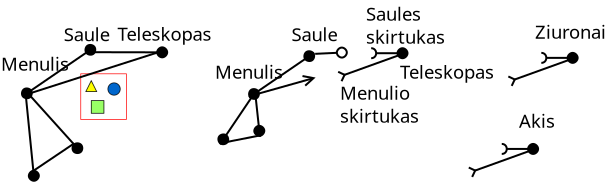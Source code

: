 <?xml version="1.0" encoding="UTF-8"?>
<dia:diagram xmlns:dia="http://www.lysator.liu.se/~alla/dia/">
  <dia:layer name="Background" visible="true" connectable="false"/>
  <dia:layer name="Background" visible="true" connectable="false"/>
  <dia:layer name="Background" visible="true" connectable="false"/>
  <dia:layer name="Background" visible="true" connectable="false"/>
  <dia:layer name="Background" visible="true" connectable="false"/>
  <dia:layer name="Background" visible="true" connectable="true" active="true">
    <dia:group>
      <dia:attribute name="meta">
        <dia:composite type="dict"/>
      </dia:attribute>
      <dia:attribute name="matrix"/>
      <dia:object type="Standard - Image" version="0" id="O0">
        <dia:attribute name="obj_pos">
          <dia:point val="5.97,5.485"/>
        </dia:attribute>
        <dia:attribute name="obj_bb">
          <dia:rectangle val="5.97,5.485;8.287,7.802"/>
        </dia:attribute>
        <dia:attribute name="elem_corner">
          <dia:point val="5.97,5.485"/>
        </dia:attribute>
        <dia:attribute name="elem_width">
          <dia:real val="2.317"/>
        </dia:attribute>
        <dia:attribute name="elem_height">
          <dia:real val="2.317"/>
        </dia:attribute>
        <dia:attribute name="draw_border">
          <dia:boolean val="false"/>
        </dia:attribute>
        <dia:attribute name="keep_aspect">
          <dia:boolean val="true"/>
        </dia:attribute>
        <dia:attribute name="file">
          <dia:string>#./././././scissors-open.png#</dia:string>
        </dia:attribute>
      </dia:object>
      <dia:object type="Standard - Line" version="0" id="O1">
        <dia:attribute name="obj_pos">
          <dia:point val="3.087,6.621"/>
        </dia:attribute>
        <dia:attribute name="obj_bb">
          <dia:rectangle val="3.017,4.039;6.744,6.744"/>
        </dia:attribute>
        <dia:attribute name="conn_endpoints">
          <dia:point val="3.087,6.621"/>
          <dia:point val="6.427,4.332"/>
        </dia:attribute>
        <dia:attribute name="numcp">
          <dia:int val="1"/>
        </dia:attribute>
        <dia:attribute name="start_arrow">
          <dia:enum val="8"/>
        </dia:attribute>
        <dia:attribute name="start_arrow_length">
          <dia:real val="0.5"/>
        </dia:attribute>
        <dia:attribute name="start_arrow_width">
          <dia:real val="0.5"/>
        </dia:attribute>
        <dia:attribute name="end_arrow">
          <dia:enum val="8"/>
        </dia:attribute>
        <dia:attribute name="end_arrow_length">
          <dia:real val="0.5"/>
        </dia:attribute>
        <dia:attribute name="end_arrow_width">
          <dia:real val="0.5"/>
        </dia:attribute>
        <dia:attribute name="absolute_end_gap">
          <dia:real val="-0.3"/>
        </dia:attribute>
      </dia:object>
      <dia:object type="Standard - Line" version="0" id="O2">
        <dia:attribute name="obj_pos">
          <dia:point val="3.361,6.492"/>
        </dia:attribute>
        <dia:attribute name="obj_bb">
          <dia:rectangle val="3.291,6.422;6.058,9.479"/>
        </dia:attribute>
        <dia:attribute name="conn_endpoints">
          <dia:point val="3.361,6.492"/>
          <dia:point val="5.787,9.185"/>
        </dia:attribute>
        <dia:attribute name="numcp">
          <dia:int val="1"/>
        </dia:attribute>
        <dia:attribute name="end_arrow">
          <dia:enum val="8"/>
        </dia:attribute>
        <dia:attribute name="end_arrow_length">
          <dia:real val="0.5"/>
        </dia:attribute>
        <dia:attribute name="end_arrow_width">
          <dia:real val="0.5"/>
        </dia:attribute>
        <dia:attribute name="absolute_end_gap">
          <dia:real val="-0.3"/>
        </dia:attribute>
      </dia:object>
      <dia:object type="Standard - Text" version="1" id="O3">
        <dia:attribute name="obj_pos">
          <dia:point val="5.137,3.871"/>
        </dia:attribute>
        <dia:attribute name="obj_bb">
          <dia:rectangle val="5.137,3.013;7.694,4.091"/>
        </dia:attribute>
        <dia:attribute name="text">
          <dia:composite type="text">
            <dia:attribute name="string">
              <dia:string>#Saule#</dia:string>
            </dia:attribute>
            <dia:attribute name="font">
              <dia:font family="sans" style="0" name="Helvetica"/>
            </dia:attribute>
            <dia:attribute name="height">
              <dia:real val="1.153"/>
            </dia:attribute>
            <dia:attribute name="pos">
              <dia:point val="5.137,3.871"/>
            </dia:attribute>
            <dia:attribute name="color">
              <dia:color val="#000000ff"/>
            </dia:attribute>
            <dia:attribute name="alignment">
              <dia:enum val="0"/>
            </dia:attribute>
          </dia:composite>
        </dia:attribute>
        <dia:attribute name="valign">
          <dia:enum val="3"/>
        </dia:attribute>
      </dia:object>
      <dia:object type="Standard - Text" version="1" id="O4">
        <dia:attribute name="obj_pos">
          <dia:point val="2,5.35"/>
        </dia:attribute>
        <dia:attribute name="obj_bb">
          <dia:rectangle val="2,4.492;5.522,5.57"/>
        </dia:attribute>
        <dia:attribute name="text">
          <dia:composite type="text">
            <dia:attribute name="string">
              <dia:string>#Menulis#</dia:string>
            </dia:attribute>
            <dia:attribute name="font">
              <dia:font family="sans" style="0" name="Helvetica"/>
            </dia:attribute>
            <dia:attribute name="height">
              <dia:real val="1.153"/>
            </dia:attribute>
            <dia:attribute name="pos">
              <dia:point val="2,5.35"/>
            </dia:attribute>
            <dia:attribute name="color">
              <dia:color val="#000000ff"/>
            </dia:attribute>
            <dia:attribute name="alignment">
              <dia:enum val="0"/>
            </dia:attribute>
          </dia:composite>
        </dia:attribute>
        <dia:attribute name="valign">
          <dia:enum val="3"/>
        </dia:attribute>
      </dia:object>
      <dia:object type="Standard - Line" version="0" id="O5">
        <dia:attribute name="obj_pos">
          <dia:point val="3.237,6.554"/>
        </dia:attribute>
        <dia:attribute name="obj_bb">
          <dia:rectangle val="3.182,6.499;3.961,10.921"/>
        </dia:attribute>
        <dia:attribute name="conn_endpoints">
          <dia:point val="3.237,6.554"/>
          <dia:point val="3.637,10.552"/>
        </dia:attribute>
        <dia:attribute name="numcp">
          <dia:int val="1"/>
        </dia:attribute>
        <dia:attribute name="end_arrow">
          <dia:enum val="8"/>
        </dia:attribute>
        <dia:attribute name="end_arrow_length">
          <dia:real val="0.5"/>
        </dia:attribute>
        <dia:attribute name="end_arrow_width">
          <dia:real val="0.5"/>
        </dia:attribute>
        <dia:attribute name="absolute_end_gap">
          <dia:real val="-0.3"/>
        </dia:attribute>
      </dia:object>
      <dia:object type="Standard - Line" version="0" id="O6">
        <dia:attribute name="obj_pos">
          <dia:point val="6.46,4.422"/>
        </dia:attribute>
        <dia:attribute name="obj_bb">
          <dia:rectangle val="6.41,4.108;10.38,4.749"/>
        </dia:attribute>
        <dia:attribute name="conn_endpoints">
          <dia:point val="6.46,4.422"/>
          <dia:point val="10.009,4.429"/>
        </dia:attribute>
        <dia:attribute name="numcp">
          <dia:int val="1"/>
        </dia:attribute>
        <dia:attribute name="end_arrow">
          <dia:enum val="8"/>
        </dia:attribute>
        <dia:attribute name="end_arrow_length">
          <dia:real val="0.5"/>
        </dia:attribute>
        <dia:attribute name="end_arrow_width">
          <dia:real val="0.5"/>
        </dia:attribute>
        <dia:attribute name="absolute_end_gap">
          <dia:real val="-0.3"/>
        </dia:attribute>
      </dia:object>
      <dia:object type="Standard - Line" version="0" id="O7">
        <dia:attribute name="obj_pos">
          <dia:point val="5.653,8.985"/>
        </dia:attribute>
        <dia:attribute name="obj_bb">
          <dia:rectangle val="3.402,8.916;5.723,10.522"/>
        </dia:attribute>
        <dia:attribute name="conn_endpoints">
          <dia:point val="5.653,8.985"/>
          <dia:point val="3.72,10.285"/>
        </dia:attribute>
        <dia:attribute name="numcp">
          <dia:int val="1"/>
        </dia:attribute>
        <dia:attribute name="absolute_end_gap">
          <dia:real val="-0.3"/>
        </dia:attribute>
      </dia:object>
      <dia:object type="Standard - Line" version="0" id="O8">
        <dia:attribute name="obj_pos">
          <dia:point val="3.42,6.487"/>
        </dia:attribute>
        <dia:attribute name="obj_bb">
          <dia:rectangle val="3.357,4.333;10.019,6.55"/>
        </dia:attribute>
        <dia:attribute name="conn_endpoints">
          <dia:point val="3.42,6.487"/>
          <dia:point val="9.67,4.487"/>
        </dia:attribute>
        <dia:attribute name="numcp">
          <dia:int val="1"/>
        </dia:attribute>
        <dia:attribute name="absolute_end_gap">
          <dia:real val="-0.3"/>
        </dia:attribute>
      </dia:object>
      <dia:object type="Standard - Text" version="1" id="O9">
        <dia:attribute name="obj_pos">
          <dia:point val="7.82,3.852"/>
        </dia:attribute>
        <dia:attribute name="obj_bb">
          <dia:rectangle val="7.82,2.994;12.793,4.072"/>
        </dia:attribute>
        <dia:attribute name="text">
          <dia:composite type="text">
            <dia:attribute name="string">
              <dia:string>#Teleskopas#</dia:string>
            </dia:attribute>
            <dia:attribute name="font">
              <dia:font family="sans" style="0" name="Helvetica"/>
            </dia:attribute>
            <dia:attribute name="height">
              <dia:real val="1.153"/>
            </dia:attribute>
            <dia:attribute name="pos">
              <dia:point val="7.82,3.852"/>
            </dia:attribute>
            <dia:attribute name="color">
              <dia:color val="#000000ff"/>
            </dia:attribute>
            <dia:attribute name="alignment">
              <dia:enum val="0"/>
            </dia:attribute>
          </dia:composite>
        </dia:attribute>
        <dia:attribute name="valign">
          <dia:enum val="3"/>
        </dia:attribute>
      </dia:object>
    </dia:group>
    <dia:group>
      <dia:attribute name="meta">
        <dia:composite type="dict"/>
      </dia:attribute>
      <dia:attribute name="matrix"/>
      <dia:object type="Standard - Text" version="1" id="O10">
        <dia:attribute name="obj_pos">
          <dia:point val="16.527,3.87"/>
        </dia:attribute>
        <dia:attribute name="obj_bb">
          <dia:rectangle val="16.527,3.013;19.084,4.09"/>
        </dia:attribute>
        <dia:attribute name="text">
          <dia:composite type="text">
            <dia:attribute name="string">
              <dia:string>#Saule#</dia:string>
            </dia:attribute>
            <dia:attribute name="font">
              <dia:font family="sans" style="0" name="Helvetica"/>
            </dia:attribute>
            <dia:attribute name="height">
              <dia:real val="1.153"/>
            </dia:attribute>
            <dia:attribute name="pos">
              <dia:point val="16.527,3.87"/>
            </dia:attribute>
            <dia:attribute name="color">
              <dia:color val="#000000ff"/>
            </dia:attribute>
            <dia:attribute name="alignment">
              <dia:enum val="0"/>
            </dia:attribute>
          </dia:composite>
        </dia:attribute>
        <dia:attribute name="valign">
          <dia:enum val="3"/>
        </dia:attribute>
      </dia:object>
      <dia:object type="Standard - Line" version="0" id="O11">
        <dia:attribute name="obj_pos">
          <dia:point val="14.443,6.653"/>
        </dia:attribute>
        <dia:attribute name="obj_bb">
          <dia:rectangle val="14.374,4.355;17.689,6.777"/>
        </dia:attribute>
        <dia:attribute name="conn_endpoints">
          <dia:point val="14.443,6.653"/>
          <dia:point val="17.784,4.365"/>
        </dia:attribute>
        <dia:attribute name="numcp">
          <dia:int val="1"/>
        </dia:attribute>
        <dia:attribute name="line_caps">
          <dia:enum val="2"/>
        </dia:attribute>
        <dia:attribute name="start_arrow">
          <dia:enum val="8"/>
        </dia:attribute>
        <dia:attribute name="start_arrow_length">
          <dia:real val="0.5"/>
        </dia:attribute>
        <dia:attribute name="start_arrow_width">
          <dia:real val="0.5"/>
        </dia:attribute>
        <dia:attribute name="end_arrow">
          <dia:enum val="8"/>
        </dia:attribute>
        <dia:attribute name="end_arrow_length">
          <dia:real val="0.5"/>
        </dia:attribute>
        <dia:attribute name="end_arrow_width">
          <dia:real val="0.5"/>
        </dia:attribute>
        <dia:attribute name="absolute_end_gap">
          <dia:real val="0.2"/>
        </dia:attribute>
      </dia:object>
      <dia:object type="Standard - Line" version="0" id="O12">
        <dia:attribute name="obj_pos">
          <dia:point val="14.718,6.525"/>
        </dia:attribute>
        <dia:attribute name="obj_bb">
          <dia:rectangle val="14.596,6.47;15.233,8.673"/>
        </dia:attribute>
        <dia:attribute name="conn_endpoints">
          <dia:point val="14.718,6.525"/>
          <dia:point val="14.963,8.802"/>
        </dia:attribute>
        <dia:attribute name="numcp">
          <dia:int val="1"/>
        </dia:attribute>
        <dia:attribute name="line_caps">
          <dia:enum val="2"/>
        </dia:attribute>
        <dia:attribute name="end_arrow">
          <dia:enum val="8"/>
        </dia:attribute>
        <dia:attribute name="end_arrow_length">
          <dia:real val="0.5"/>
        </dia:attribute>
        <dia:attribute name="end_arrow_width">
          <dia:real val="0.5"/>
        </dia:attribute>
        <dia:attribute name="absolute_end_gap">
          <dia:real val="0.2"/>
        </dia:attribute>
      </dia:object>
      <dia:object type="Standard - Text" version="1" id="O13">
        <dia:attribute name="obj_pos">
          <dia:point val="12.7,5.75"/>
        </dia:attribute>
        <dia:attribute name="obj_bb">
          <dia:rectangle val="12.7,4.893;16.223,5.97"/>
        </dia:attribute>
        <dia:attribute name="text">
          <dia:composite type="text">
            <dia:attribute name="string">
              <dia:string>#Menulis#</dia:string>
            </dia:attribute>
            <dia:attribute name="font">
              <dia:font family="sans" style="0" name="Helvetica"/>
            </dia:attribute>
            <dia:attribute name="height">
              <dia:real val="1.153"/>
            </dia:attribute>
            <dia:attribute name="pos">
              <dia:point val="12.7,5.75"/>
            </dia:attribute>
            <dia:attribute name="color">
              <dia:color val="#000000ff"/>
            </dia:attribute>
            <dia:attribute name="alignment">
              <dia:enum val="0"/>
            </dia:attribute>
          </dia:composite>
        </dia:attribute>
        <dia:attribute name="valign">
          <dia:enum val="3"/>
        </dia:attribute>
      </dia:object>
      <dia:object type="Standard - Line" version="0" id="O14">
        <dia:attribute name="obj_pos">
          <dia:point val="14.593,6.587"/>
        </dia:attribute>
        <dia:attribute name="obj_bb">
          <dia:rectangle val="12.848,6.517;14.663,9.055"/>
        </dia:attribute>
        <dia:attribute name="conn_endpoints">
          <dia:point val="14.593,6.587"/>
          <dia:point val="12.863,9.152"/>
        </dia:attribute>
        <dia:attribute name="numcp">
          <dia:int val="1"/>
        </dia:attribute>
        <dia:attribute name="line_caps">
          <dia:enum val="2"/>
        </dia:attribute>
        <dia:attribute name="end_arrow">
          <dia:enum val="8"/>
        </dia:attribute>
        <dia:attribute name="end_arrow_length">
          <dia:real val="0.5"/>
        </dia:attribute>
        <dia:attribute name="end_arrow_width">
          <dia:real val="0.5"/>
        </dia:attribute>
        <dia:attribute name="absolute_end_gap">
          <dia:real val="0.2"/>
        </dia:attribute>
      </dia:object>
      <dia:object type="Standard - Line" version="0" id="O15">
        <dia:attribute name="obj_pos">
          <dia:point val="14.946,8.585"/>
        </dia:attribute>
        <dia:attribute name="obj_bb">
          <dia:rectangle val="13.217,8.526;15.005,8.972"/>
        </dia:attribute>
        <dia:attribute name="conn_endpoints">
          <dia:point val="14.946,8.585"/>
          <dia:point val="13.079,8.952"/>
        </dia:attribute>
        <dia:attribute name="numcp">
          <dia:int val="1"/>
        </dia:attribute>
        <dia:attribute name="line_caps">
          <dia:enum val="2"/>
        </dia:attribute>
        <dia:attribute name="absolute_end_gap">
          <dia:real val="0.2"/>
        </dia:attribute>
      </dia:object>
      <dia:object type="Standard - Line" version="0" id="O16">
        <dia:attribute name="obj_pos">
          <dia:point val="14.777,6.52"/>
        </dia:attribute>
        <dia:attribute name="obj_bb">
          <dia:rectangle val="14.715,5.55;17.793,6.582"/>
        </dia:attribute>
        <dia:attribute name="conn_endpoints">
          <dia:point val="14.777,6.52"/>
          <dia:point val="17.924,5.635"/>
        </dia:attribute>
        <dia:attribute name="numcp">
          <dia:int val="1"/>
        </dia:attribute>
        <dia:attribute name="line_caps">
          <dia:enum val="2"/>
        </dia:attribute>
        <dia:attribute name="end_arrow">
          <dia:enum val="1"/>
        </dia:attribute>
        <dia:attribute name="end_arrow_length">
          <dia:real val="0.5"/>
        </dia:attribute>
        <dia:attribute name="end_arrow_width">
          <dia:real val="0.5"/>
        </dia:attribute>
        <dia:attribute name="absolute_end_gap">
          <dia:real val="0.2"/>
        </dia:attribute>
      </dia:object>
      <dia:object type="Standard - Line" version="0" id="O17">
        <dia:attribute name="obj_pos">
          <dia:point val="17.757,4.502"/>
        </dia:attribute>
        <dia:attribute name="obj_bb">
          <dia:rectangle val="17.705,4.121;19.393,4.762"/>
        </dia:attribute>
        <dia:attribute name="conn_endpoints">
          <dia:point val="17.757,4.502"/>
          <dia:point val="19.541,4.418"/>
        </dia:attribute>
        <dia:attribute name="numcp">
          <dia:int val="1"/>
        </dia:attribute>
        <dia:attribute name="line_caps">
          <dia:enum val="2"/>
        </dia:attribute>
        <dia:attribute name="end_arrow">
          <dia:enum val="9"/>
        </dia:attribute>
        <dia:attribute name="end_arrow_length">
          <dia:real val="0.5"/>
        </dia:attribute>
        <dia:attribute name="end_arrow_width">
          <dia:real val="0.5"/>
        </dia:attribute>
        <dia:attribute name="absolute_end_gap">
          <dia:real val="0.2"/>
        </dia:attribute>
      </dia:object>
    </dia:group>
    <dia:group>
      <dia:attribute name="meta">
        <dia:composite type="dict"/>
      </dia:attribute>
      <dia:attribute name="matrix"/>
      <dia:object type="Standard - Text" version="1" id="O18">
        <dia:attribute name="obj_pos">
          <dia:point val="21.95,5.75"/>
        </dia:attribute>
        <dia:attribute name="obj_bb">
          <dia:rectangle val="21.95,4.893;26.922,5.97"/>
        </dia:attribute>
        <dia:attribute name="text">
          <dia:composite type="text">
            <dia:attribute name="string">
              <dia:string>#Teleskopas#</dia:string>
            </dia:attribute>
            <dia:attribute name="font">
              <dia:font family="sans" style="0" name="Helvetica"/>
            </dia:attribute>
            <dia:attribute name="height">
              <dia:real val="1.153"/>
            </dia:attribute>
            <dia:attribute name="pos">
              <dia:point val="21.95,5.75"/>
            </dia:attribute>
            <dia:attribute name="color">
              <dia:color val="#000000ff"/>
            </dia:attribute>
            <dia:attribute name="alignment">
              <dia:enum val="0"/>
            </dia:attribute>
          </dia:composite>
        </dia:attribute>
        <dia:attribute name="valign">
          <dia:enum val="3"/>
        </dia:attribute>
      </dia:object>
      <dia:object type="Standard - Text" version="1" id="O19">
        <dia:attribute name="obj_pos">
          <dia:point val="20.25,2.85"/>
        </dia:attribute>
        <dia:attribute name="obj_bb">
          <dia:rectangle val="20.25,1.992;24.41,4.223"/>
        </dia:attribute>
        <dia:attribute name="text">
          <dia:composite type="text">
            <dia:attribute name="string">
              <dia:string>#Saules
skirtukas#</dia:string>
            </dia:attribute>
            <dia:attribute name="font">
              <dia:font family="sans" style="0" name="Helvetica"/>
            </dia:attribute>
            <dia:attribute name="height">
              <dia:real val="1.153"/>
            </dia:attribute>
            <dia:attribute name="pos">
              <dia:point val="20.25,2.85"/>
            </dia:attribute>
            <dia:attribute name="color">
              <dia:color val="#000000ff"/>
            </dia:attribute>
            <dia:attribute name="alignment">
              <dia:enum val="0"/>
            </dia:attribute>
          </dia:composite>
        </dia:attribute>
        <dia:attribute name="valign">
          <dia:enum val="3"/>
        </dia:attribute>
      </dia:object>
      <dia:object type="Standard - Line" version="0" id="O20">
        <dia:attribute name="obj_pos">
          <dia:point val="20.258,4.473"/>
        </dia:attribute>
        <dia:attribute name="obj_bb">
          <dia:rectangle val="20.146,4.142;22.396,4.804"/>
        </dia:attribute>
        <dia:attribute name="conn_endpoints">
          <dia:point val="20.258,4.473"/>
          <dia:point val="22.325,4.473"/>
        </dia:attribute>
        <dia:attribute name="numcp">
          <dia:int val="1"/>
        </dia:attribute>
        <dia:attribute name="start_arrow">
          <dia:enum val="26"/>
        </dia:attribute>
        <dia:attribute name="start_arrow_length">
          <dia:real val="0.5"/>
        </dia:attribute>
        <dia:attribute name="start_arrow_width">
          <dia:real val="0.5"/>
        </dia:attribute>
        <dia:attribute name="end_arrow">
          <dia:enum val="8"/>
        </dia:attribute>
        <dia:attribute name="end_arrow_length">
          <dia:real val="0.5"/>
        </dia:attribute>
        <dia:attribute name="end_arrow_width">
          <dia:real val="0.5"/>
        </dia:attribute>
      </dia:object>
      <dia:object type="Standard - Line" version="0" id="O21">
        <dia:attribute name="obj_pos">
          <dia:point val="18.708,5.723"/>
        </dia:attribute>
        <dia:attribute name="obj_bb">
          <dia:rectangle val="18.642,4.452;22.121,5.94"/>
        </dia:attribute>
        <dia:attribute name="conn_endpoints">
          <dia:point val="18.708,5.723"/>
          <dia:point val="22.057,4.516"/>
        </dia:attribute>
        <dia:attribute name="numcp">
          <dia:int val="1"/>
        </dia:attribute>
        <dia:attribute name="start_arrow">
          <dia:enum val="25"/>
        </dia:attribute>
        <dia:attribute name="start_arrow_length">
          <dia:real val="0.5"/>
        </dia:attribute>
        <dia:attribute name="start_arrow_width">
          <dia:real val="0.5"/>
        </dia:attribute>
      </dia:object>
      <dia:object type="Standard - Text" version="1" id="O22">
        <dia:attribute name="obj_pos">
          <dia:point val="18.95,6.8"/>
        </dia:attribute>
        <dia:attribute name="obj_bb">
          <dia:rectangle val="18.95,5.942;23.11,8.173"/>
        </dia:attribute>
        <dia:attribute name="text">
          <dia:composite type="text">
            <dia:attribute name="string">
              <dia:string>#Menulio
skirtukas#</dia:string>
            </dia:attribute>
            <dia:attribute name="font">
              <dia:font family="sans" style="0" name="Helvetica"/>
            </dia:attribute>
            <dia:attribute name="height">
              <dia:real val="1.153"/>
            </dia:attribute>
            <dia:attribute name="pos">
              <dia:point val="18.95,6.8"/>
            </dia:attribute>
            <dia:attribute name="color">
              <dia:color val="#000000ff"/>
            </dia:attribute>
            <dia:attribute name="alignment">
              <dia:enum val="0"/>
            </dia:attribute>
          </dia:composite>
        </dia:attribute>
        <dia:attribute name="valign">
          <dia:enum val="3"/>
        </dia:attribute>
      </dia:object>
    </dia:group>
    <dia:group>
      <dia:attribute name="meta">
        <dia:composite type="dict"/>
      </dia:attribute>
      <dia:attribute name="matrix"/>
      <dia:object type="Standard - Text" version="1" id="O23">
        <dia:attribute name="obj_pos">
          <dia:point val="28.7,3.75"/>
        </dia:attribute>
        <dia:attribute name="obj_bb">
          <dia:rectangle val="28.7,2.893;32.502,3.97"/>
        </dia:attribute>
        <dia:attribute name="text">
          <dia:composite type="text">
            <dia:attribute name="string">
              <dia:string>#Ziuronai#</dia:string>
            </dia:attribute>
            <dia:attribute name="font">
              <dia:font family="sans" style="0" name="Helvetica"/>
            </dia:attribute>
            <dia:attribute name="height">
              <dia:real val="1.153"/>
            </dia:attribute>
            <dia:attribute name="pos">
              <dia:point val="28.7,3.75"/>
            </dia:attribute>
            <dia:attribute name="color">
              <dia:color val="#000000ff"/>
            </dia:attribute>
            <dia:attribute name="alignment">
              <dia:enum val="0"/>
            </dia:attribute>
          </dia:composite>
        </dia:attribute>
        <dia:attribute name="valign">
          <dia:enum val="3"/>
        </dia:attribute>
      </dia:object>
      <dia:object type="Standard - Line" version="0" id="O24">
        <dia:attribute name="obj_pos">
          <dia:point val="28.766,4.706"/>
        </dia:attribute>
        <dia:attribute name="obj_bb">
          <dia:rectangle val="28.654,4.376;30.903,5.037"/>
        </dia:attribute>
        <dia:attribute name="conn_endpoints">
          <dia:point val="28.766,4.706"/>
          <dia:point val="30.832,4.706"/>
        </dia:attribute>
        <dia:attribute name="numcp">
          <dia:int val="1"/>
        </dia:attribute>
        <dia:attribute name="start_arrow">
          <dia:enum val="26"/>
        </dia:attribute>
        <dia:attribute name="start_arrow_length">
          <dia:real val="0.5"/>
        </dia:attribute>
        <dia:attribute name="start_arrow_width">
          <dia:real val="0.5"/>
        </dia:attribute>
        <dia:attribute name="end_arrow">
          <dia:enum val="8"/>
        </dia:attribute>
        <dia:attribute name="end_arrow_length">
          <dia:real val="0.5"/>
        </dia:attribute>
        <dia:attribute name="end_arrow_width">
          <dia:real val="0.5"/>
        </dia:attribute>
      </dia:object>
      <dia:object type="Standard - Line" version="0" id="O25">
        <dia:attribute name="obj_pos">
          <dia:point val="27.216,5.956"/>
        </dia:attribute>
        <dia:attribute name="obj_bb">
          <dia:rectangle val="27.149,4.685;30.629,6.173"/>
        </dia:attribute>
        <dia:attribute name="conn_endpoints">
          <dia:point val="27.216,5.956"/>
          <dia:point val="30.565,4.749"/>
        </dia:attribute>
        <dia:attribute name="numcp">
          <dia:int val="1"/>
        </dia:attribute>
        <dia:attribute name="start_arrow">
          <dia:enum val="25"/>
        </dia:attribute>
        <dia:attribute name="start_arrow_length">
          <dia:real val="0.5"/>
        </dia:attribute>
        <dia:attribute name="start_arrow_width">
          <dia:real val="0.5"/>
        </dia:attribute>
      </dia:object>
    </dia:group>
    <dia:group>
      <dia:attribute name="meta">
        <dia:composite type="dict"/>
      </dia:attribute>
      <dia:attribute name="matrix"/>
      <dia:object type="Standard - Text" version="1" id="O26">
        <dia:attribute name="obj_pos">
          <dia:point val="27.9,8.2"/>
        </dia:attribute>
        <dia:attribute name="obj_bb">
          <dia:rectangle val="27.9,7.343;29.8,8.42"/>
        </dia:attribute>
        <dia:attribute name="text">
          <dia:composite type="text">
            <dia:attribute name="string">
              <dia:string>#Akis#</dia:string>
            </dia:attribute>
            <dia:attribute name="font">
              <dia:font family="sans" style="0" name="Helvetica"/>
            </dia:attribute>
            <dia:attribute name="height">
              <dia:real val="1.153"/>
            </dia:attribute>
            <dia:attribute name="pos">
              <dia:point val="27.9,8.2"/>
            </dia:attribute>
            <dia:attribute name="color">
              <dia:color val="#000000ff"/>
            </dia:attribute>
            <dia:attribute name="alignment">
              <dia:enum val="0"/>
            </dia:attribute>
          </dia:composite>
        </dia:attribute>
        <dia:attribute name="valign">
          <dia:enum val="3"/>
        </dia:attribute>
      </dia:object>
      <dia:object type="Standard - Line" version="0" id="O27">
        <dia:attribute name="obj_pos">
          <dia:point val="26.788,9.259"/>
        </dia:attribute>
        <dia:attribute name="obj_bb">
          <dia:rectangle val="26.677,8.928;28.926,9.59"/>
        </dia:attribute>
        <dia:attribute name="conn_endpoints">
          <dia:point val="26.788,9.259"/>
          <dia:point val="28.855,9.259"/>
        </dia:attribute>
        <dia:attribute name="numcp">
          <dia:int val="1"/>
        </dia:attribute>
        <dia:attribute name="start_arrow">
          <dia:enum val="26"/>
        </dia:attribute>
        <dia:attribute name="start_arrow_length">
          <dia:real val="0.5"/>
        </dia:attribute>
        <dia:attribute name="start_arrow_width">
          <dia:real val="0.5"/>
        </dia:attribute>
        <dia:attribute name="end_arrow">
          <dia:enum val="8"/>
        </dia:attribute>
        <dia:attribute name="end_arrow_length">
          <dia:real val="0.5"/>
        </dia:attribute>
        <dia:attribute name="end_arrow_width">
          <dia:real val="0.5"/>
        </dia:attribute>
      </dia:object>
      <dia:object type="Standard - Line" version="0" id="O28">
        <dia:attribute name="obj_pos">
          <dia:point val="25.238,10.509"/>
        </dia:attribute>
        <dia:attribute name="obj_bb">
          <dia:rectangle val="25.172,9.238;28.651,10.726"/>
        </dia:attribute>
        <dia:attribute name="conn_endpoints">
          <dia:point val="25.238,10.509"/>
          <dia:point val="28.587,9.302"/>
        </dia:attribute>
        <dia:attribute name="numcp">
          <dia:int val="1"/>
        </dia:attribute>
        <dia:attribute name="start_arrow">
          <dia:enum val="25"/>
        </dia:attribute>
        <dia:attribute name="start_arrow_length">
          <dia:real val="0.5"/>
        </dia:attribute>
        <dia:attribute name="start_arrow_width">
          <dia:real val="0.5"/>
        </dia:attribute>
      </dia:object>
    </dia:group>
  </dia:layer>
</dia:diagram>
